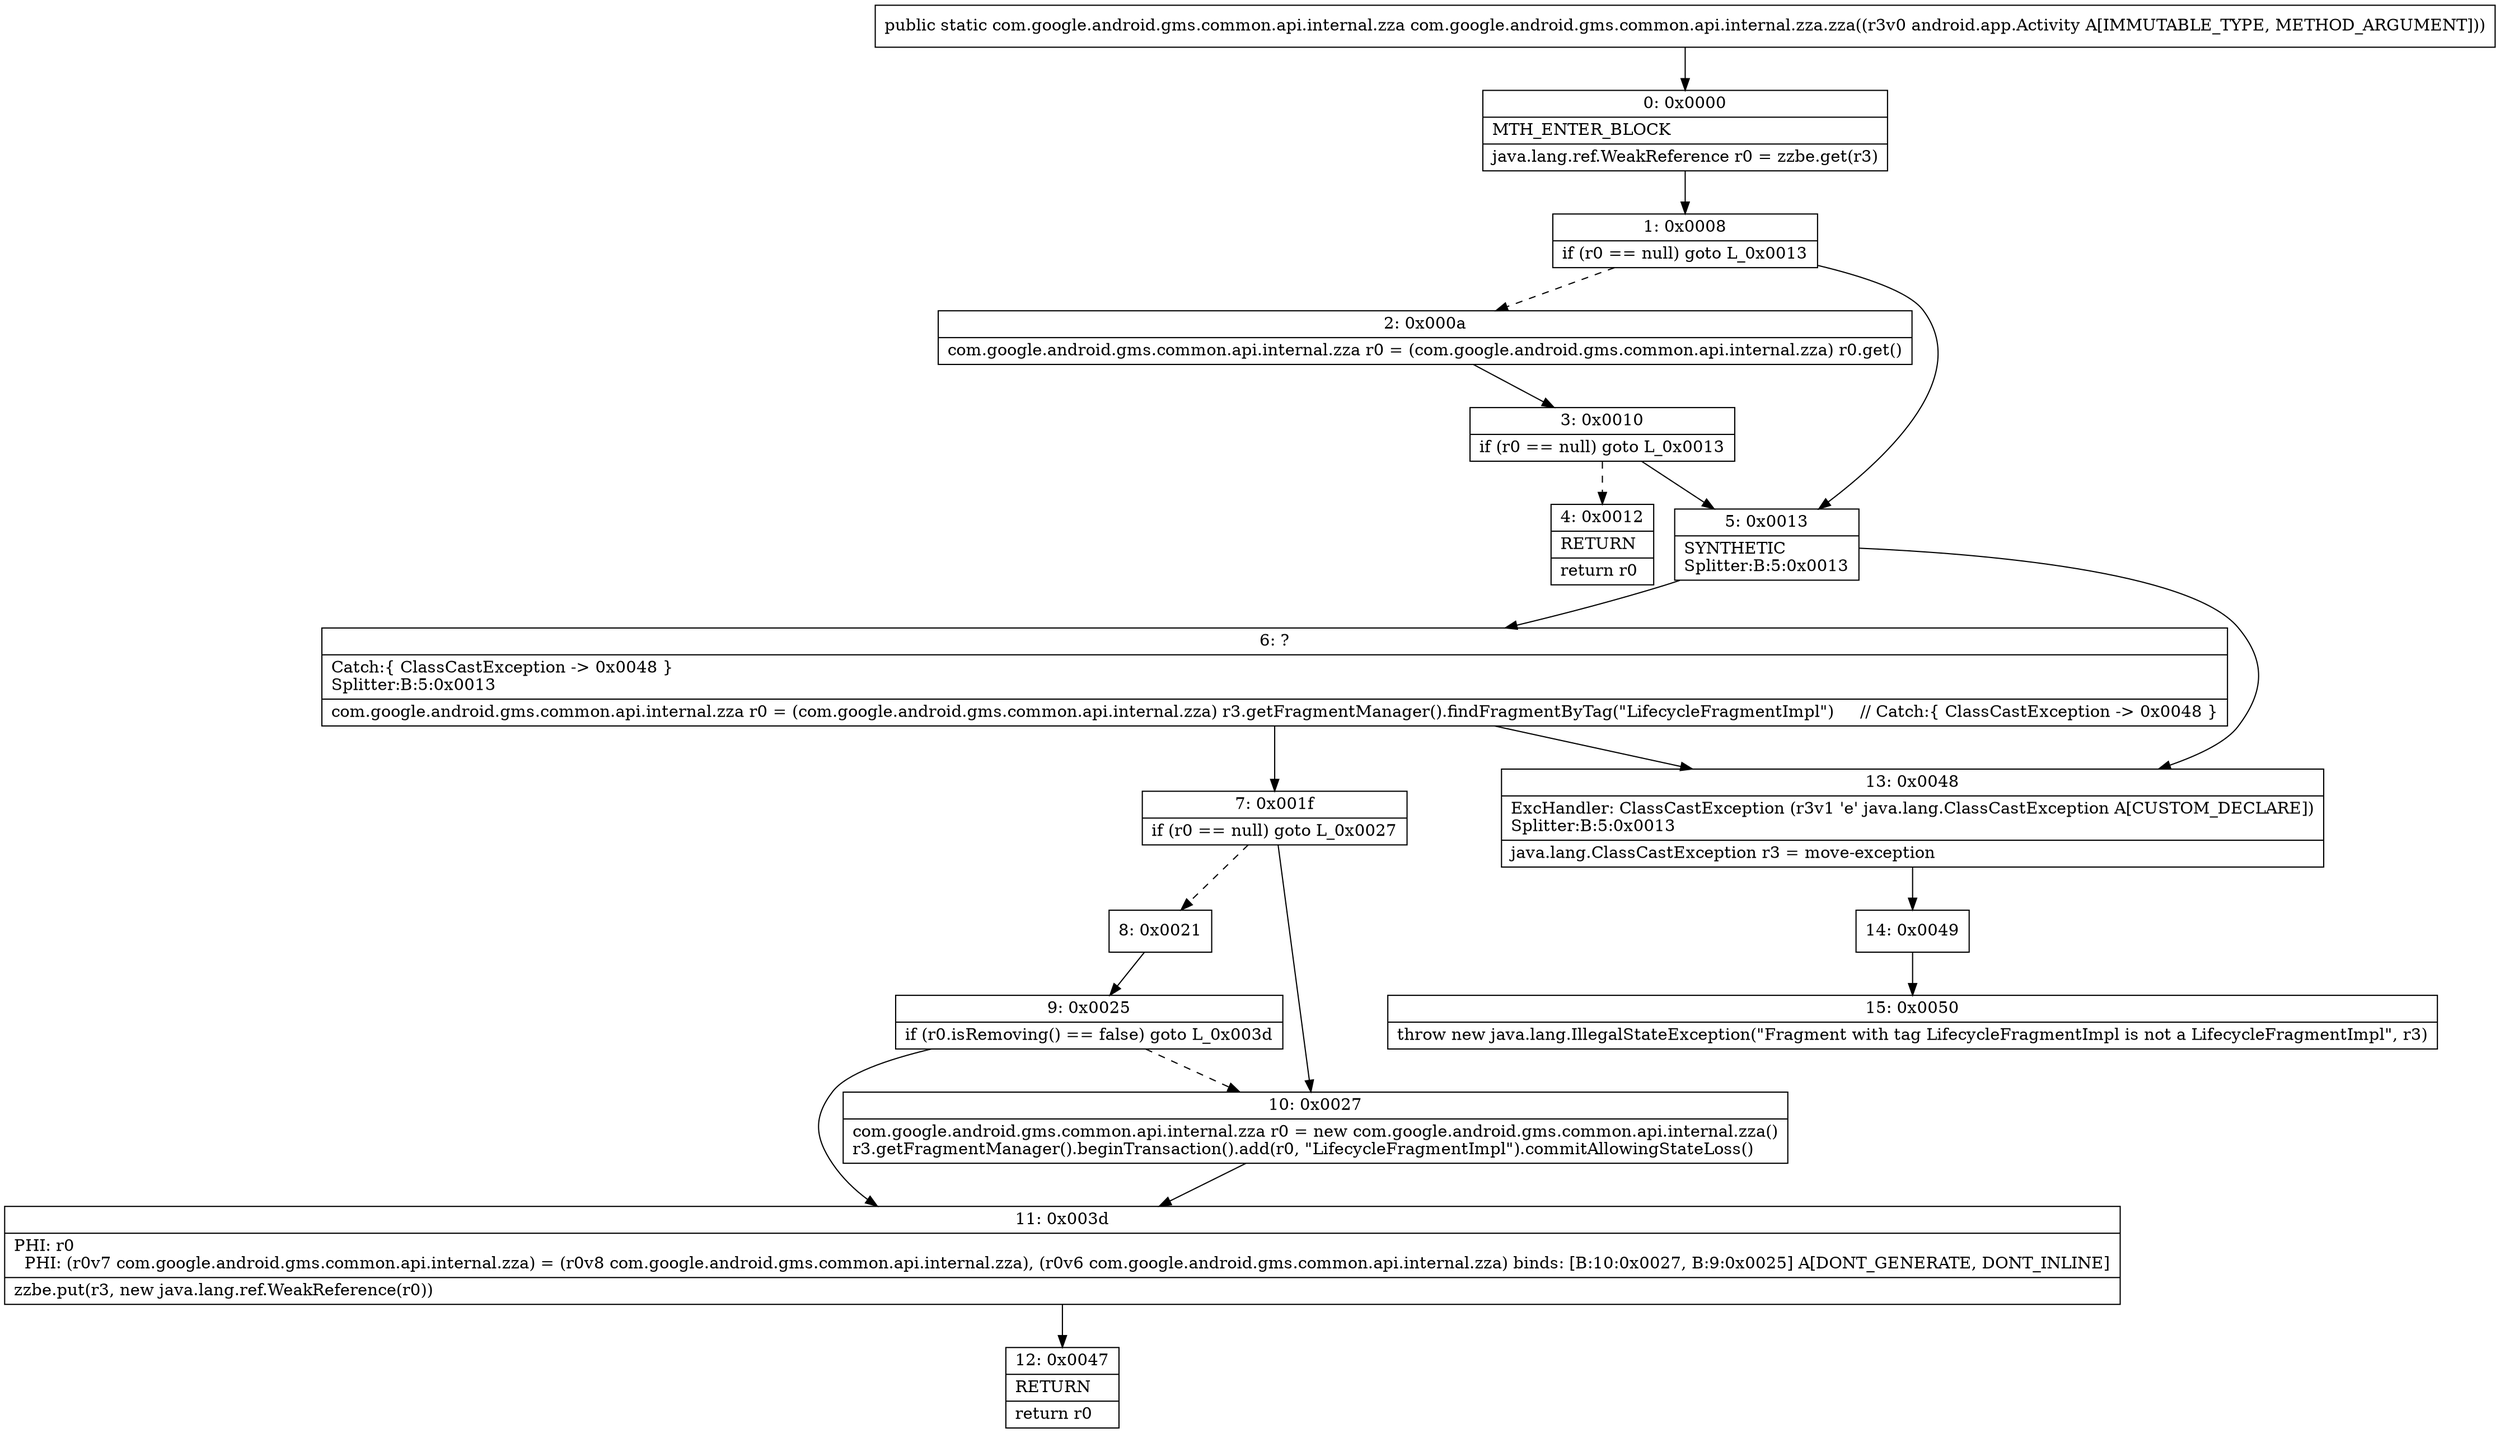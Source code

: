 digraph "CFG forcom.google.android.gms.common.api.internal.zza.zza(Landroid\/app\/Activity;)Lcom\/google\/android\/gms\/common\/api\/internal\/zza;" {
Node_0 [shape=record,label="{0\:\ 0x0000|MTH_ENTER_BLOCK\l|java.lang.ref.WeakReference r0 = zzbe.get(r3)\l}"];
Node_1 [shape=record,label="{1\:\ 0x0008|if (r0 == null) goto L_0x0013\l}"];
Node_2 [shape=record,label="{2\:\ 0x000a|com.google.android.gms.common.api.internal.zza r0 = (com.google.android.gms.common.api.internal.zza) r0.get()\l}"];
Node_3 [shape=record,label="{3\:\ 0x0010|if (r0 == null) goto L_0x0013\l}"];
Node_4 [shape=record,label="{4\:\ 0x0012|RETURN\l|return r0\l}"];
Node_5 [shape=record,label="{5\:\ 0x0013|SYNTHETIC\lSplitter:B:5:0x0013\l}"];
Node_6 [shape=record,label="{6\:\ ?|Catch:\{ ClassCastException \-\> 0x0048 \}\lSplitter:B:5:0x0013\l|com.google.android.gms.common.api.internal.zza r0 = (com.google.android.gms.common.api.internal.zza) r3.getFragmentManager().findFragmentByTag(\"LifecycleFragmentImpl\")     \/\/ Catch:\{ ClassCastException \-\> 0x0048 \}\l}"];
Node_7 [shape=record,label="{7\:\ 0x001f|if (r0 == null) goto L_0x0027\l}"];
Node_8 [shape=record,label="{8\:\ 0x0021}"];
Node_9 [shape=record,label="{9\:\ 0x0025|if (r0.isRemoving() == false) goto L_0x003d\l}"];
Node_10 [shape=record,label="{10\:\ 0x0027|com.google.android.gms.common.api.internal.zza r0 = new com.google.android.gms.common.api.internal.zza()\lr3.getFragmentManager().beginTransaction().add(r0, \"LifecycleFragmentImpl\").commitAllowingStateLoss()\l}"];
Node_11 [shape=record,label="{11\:\ 0x003d|PHI: r0 \l  PHI: (r0v7 com.google.android.gms.common.api.internal.zza) = (r0v8 com.google.android.gms.common.api.internal.zza), (r0v6 com.google.android.gms.common.api.internal.zza) binds: [B:10:0x0027, B:9:0x0025] A[DONT_GENERATE, DONT_INLINE]\l|zzbe.put(r3, new java.lang.ref.WeakReference(r0))\l}"];
Node_12 [shape=record,label="{12\:\ 0x0047|RETURN\l|return r0\l}"];
Node_13 [shape=record,label="{13\:\ 0x0048|ExcHandler: ClassCastException (r3v1 'e' java.lang.ClassCastException A[CUSTOM_DECLARE])\lSplitter:B:5:0x0013\l|java.lang.ClassCastException r3 = move\-exception\l}"];
Node_14 [shape=record,label="{14\:\ 0x0049}"];
Node_15 [shape=record,label="{15\:\ 0x0050|throw new java.lang.IllegalStateException(\"Fragment with tag LifecycleFragmentImpl is not a LifecycleFragmentImpl\", r3)\l}"];
MethodNode[shape=record,label="{public static com.google.android.gms.common.api.internal.zza com.google.android.gms.common.api.internal.zza.zza((r3v0 android.app.Activity A[IMMUTABLE_TYPE, METHOD_ARGUMENT])) }"];
MethodNode -> Node_0;
Node_0 -> Node_1;
Node_1 -> Node_2[style=dashed];
Node_1 -> Node_5;
Node_2 -> Node_3;
Node_3 -> Node_4[style=dashed];
Node_3 -> Node_5;
Node_5 -> Node_6;
Node_5 -> Node_13;
Node_6 -> Node_7;
Node_6 -> Node_13;
Node_7 -> Node_8[style=dashed];
Node_7 -> Node_10;
Node_8 -> Node_9;
Node_9 -> Node_10[style=dashed];
Node_9 -> Node_11;
Node_10 -> Node_11;
Node_11 -> Node_12;
Node_13 -> Node_14;
Node_14 -> Node_15;
}

